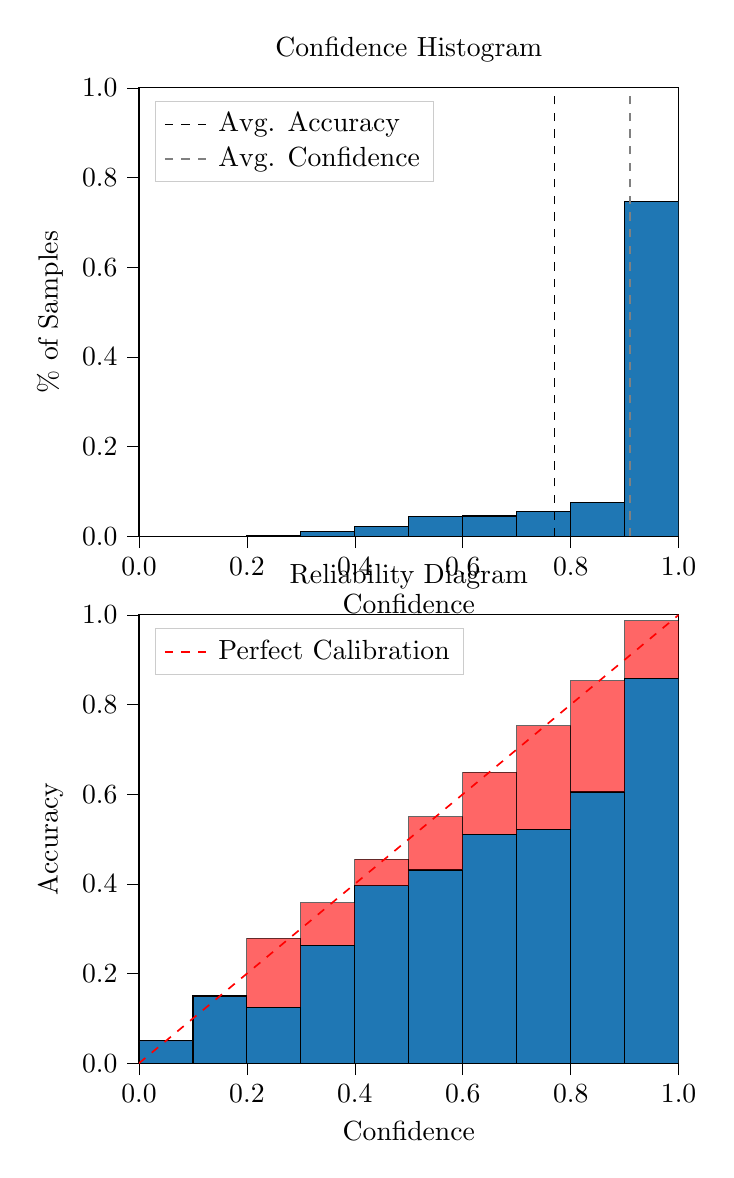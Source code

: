 % This file was created by tikzplotlib v0.9.8.
\begin{tikzpicture}

\definecolor{color0}{rgb}{0.122,0.467,0.706}

\begin{groupplot}[group style={group size=1 by 2}]
\nextgroupplot[
legend cell align={left},
legend style={
  fill opacity=0.8,
  draw opacity=1,
  text opacity=1,
  at={(0.03,0.97)},
  anchor=north west,
  draw=white!80!black
},
tick align=outside,
tick pos=left,
title={Confidence Histogram},
x grid style={white!69.02!black},
xlabel={Confidence},
xmin=0, xmax=1,
xtick style={color=black},
xtick={0,0.2,0.4,0.6,0.8,1},
xticklabels={0.0,0.2,0.4,0.6,0.8,1.0},
y grid style={white!69.02!black},
ylabel={\% of Samples},
ymin=0, ymax=1,
ytick style={color=black},
ytick={0,0.2,0.4,0.6,0.8,1},
yticklabels={0.0,0.2,0.4,0.6,0.8,1.0}
]
\draw[draw=black,fill=color0] (axis cs:-6.939e-18,0) rectangle (axis cs:0.1,0);
\draw[draw=black,fill=color0] (axis cs:0.1,0) rectangle (axis cs:0.2,0);
\draw[draw=black,fill=color0] (axis cs:0.2,0) rectangle (axis cs:0.3,0.002);
\draw[draw=black,fill=color0] (axis cs:0.3,0) rectangle (axis cs:0.4,0.011);
\draw[draw=black,fill=color0] (axis cs:0.4,0) rectangle (axis cs:0.5,0.022);
\draw[draw=black,fill=color0] (axis cs:0.5,0) rectangle (axis cs:0.6,0.043);
\draw[draw=black,fill=color0] (axis cs:0.6,0) rectangle (axis cs:0.7,0.045);
\draw[draw=black,fill=color0] (axis cs:0.7,0) rectangle (axis cs:0.8,0.055);
\draw[draw=black,fill=color0] (axis cs:0.8,0) rectangle (axis cs:0.9,0.076);
\draw[draw=black,fill=color0] (axis cs:0.9,0) rectangle (axis cs:1,0.747);
\addplot [semithick, black, dashed]
table {%
0.77 0
0.77 1
};
\addlegendentry{Avg. Accuracy}
\addplot [semithick, white!50.196!black, dashed]
table {%
0.91 0
0.91 1
};
\addlegendentry{Avg. Confidence}

\nextgroupplot[
legend cell align={left},
legend style={
  fill opacity=0.8,
  draw opacity=1,
  text opacity=1,
  at={(0.03,0.97)},
  anchor=north west,
  draw=white!80!black
},
tick align=outside,
tick pos=left,
title={Reliability Diagram},
x grid style={white!69.02!black},
xlabel={Confidence},
xmin=0, xmax=1,
xtick style={color=black},
xtick={0,0.2,0.4,0.6,0.8,1},
xticklabels={0.0,0.2,0.4,0.6,0.8,1.0},
y grid style={white!69.02!black},
ylabel={Accuracy},
ymin=0, ymax=1,
ytick style={color=black},
ytick={0,0.2,0.4,0.6,0.8,1},
yticklabels={0.0,0.2,0.4,0.6,0.8,1.0}
]
\draw[draw=black,fill=color0] (axis cs:-6.939e-18,0) rectangle (axis cs:0.1,0.05);
\draw[draw=black,fill=color0] (axis cs:0.1,0) rectangle (axis cs:0.2,0.15);
\draw[draw=black,fill=color0] (axis cs:0.2,0) rectangle (axis cs:0.3,0.125);
\draw[draw=black,fill=color0] (axis cs:0.3,0) rectangle (axis cs:0.4,0.263);
\draw[draw=black,fill=color0] (axis cs:0.4,0) rectangle (axis cs:0.5,0.396);
\draw[draw=black,fill=color0] (axis cs:0.5,0) rectangle (axis cs:0.6,0.431);
\draw[draw=black,fill=color0] (axis cs:0.6,0) rectangle (axis cs:0.7,0.511);
\draw[draw=black,fill=color0] (axis cs:0.7,0) rectangle (axis cs:0.8,0.522);
\draw[draw=black,fill=color0] (axis cs:0.8,0) rectangle (axis cs:0.9,0.605);
\draw[draw=black,fill=color0] (axis cs:0.9,0) rectangle (axis cs:1,0.859);
\draw[draw=black,fill=red,opacity=0.6] (axis cs:-6.939e-18,0.05) rectangle (axis cs:0.1,0.05);
\draw[draw=black,fill=red,opacity=0.6] (axis cs:0.1,0.15) rectangle (axis cs:0.2,0.15);
\draw[draw=black,fill=red,opacity=0.6] (axis cs:0.2,0.125) rectangle (axis cs:0.3,0.279);
\draw[draw=black,fill=red,opacity=0.6] (axis cs:0.3,0.263) rectangle (axis cs:0.4,0.358);
\draw[draw=black,fill=red,opacity=0.6] (axis cs:0.4,0.396) rectangle (axis cs:0.5,0.455);
\draw[draw=black,fill=red,opacity=0.6] (axis cs:0.5,0.431) rectangle (axis cs:0.6,0.55);
\draw[draw=black,fill=red,opacity=0.6] (axis cs:0.6,0.511) rectangle (axis cs:0.7,0.649);
\draw[draw=black,fill=red,opacity=0.6] (axis cs:0.7,0.522) rectangle (axis cs:0.8,0.753);
\draw[draw=black,fill=red,opacity=0.6] (axis cs:0.8,0.605) rectangle (axis cs:0.9,0.853);
\draw[draw=black,fill=red,opacity=0.6] (axis cs:0.9,0.859) rectangle (axis cs:1,0.987);
\addplot [semithick, red, dashed]
table {%
0 0
1 1
};
\addlegendentry{Perfect Calibration}
\end{groupplot}

\end{tikzpicture}
